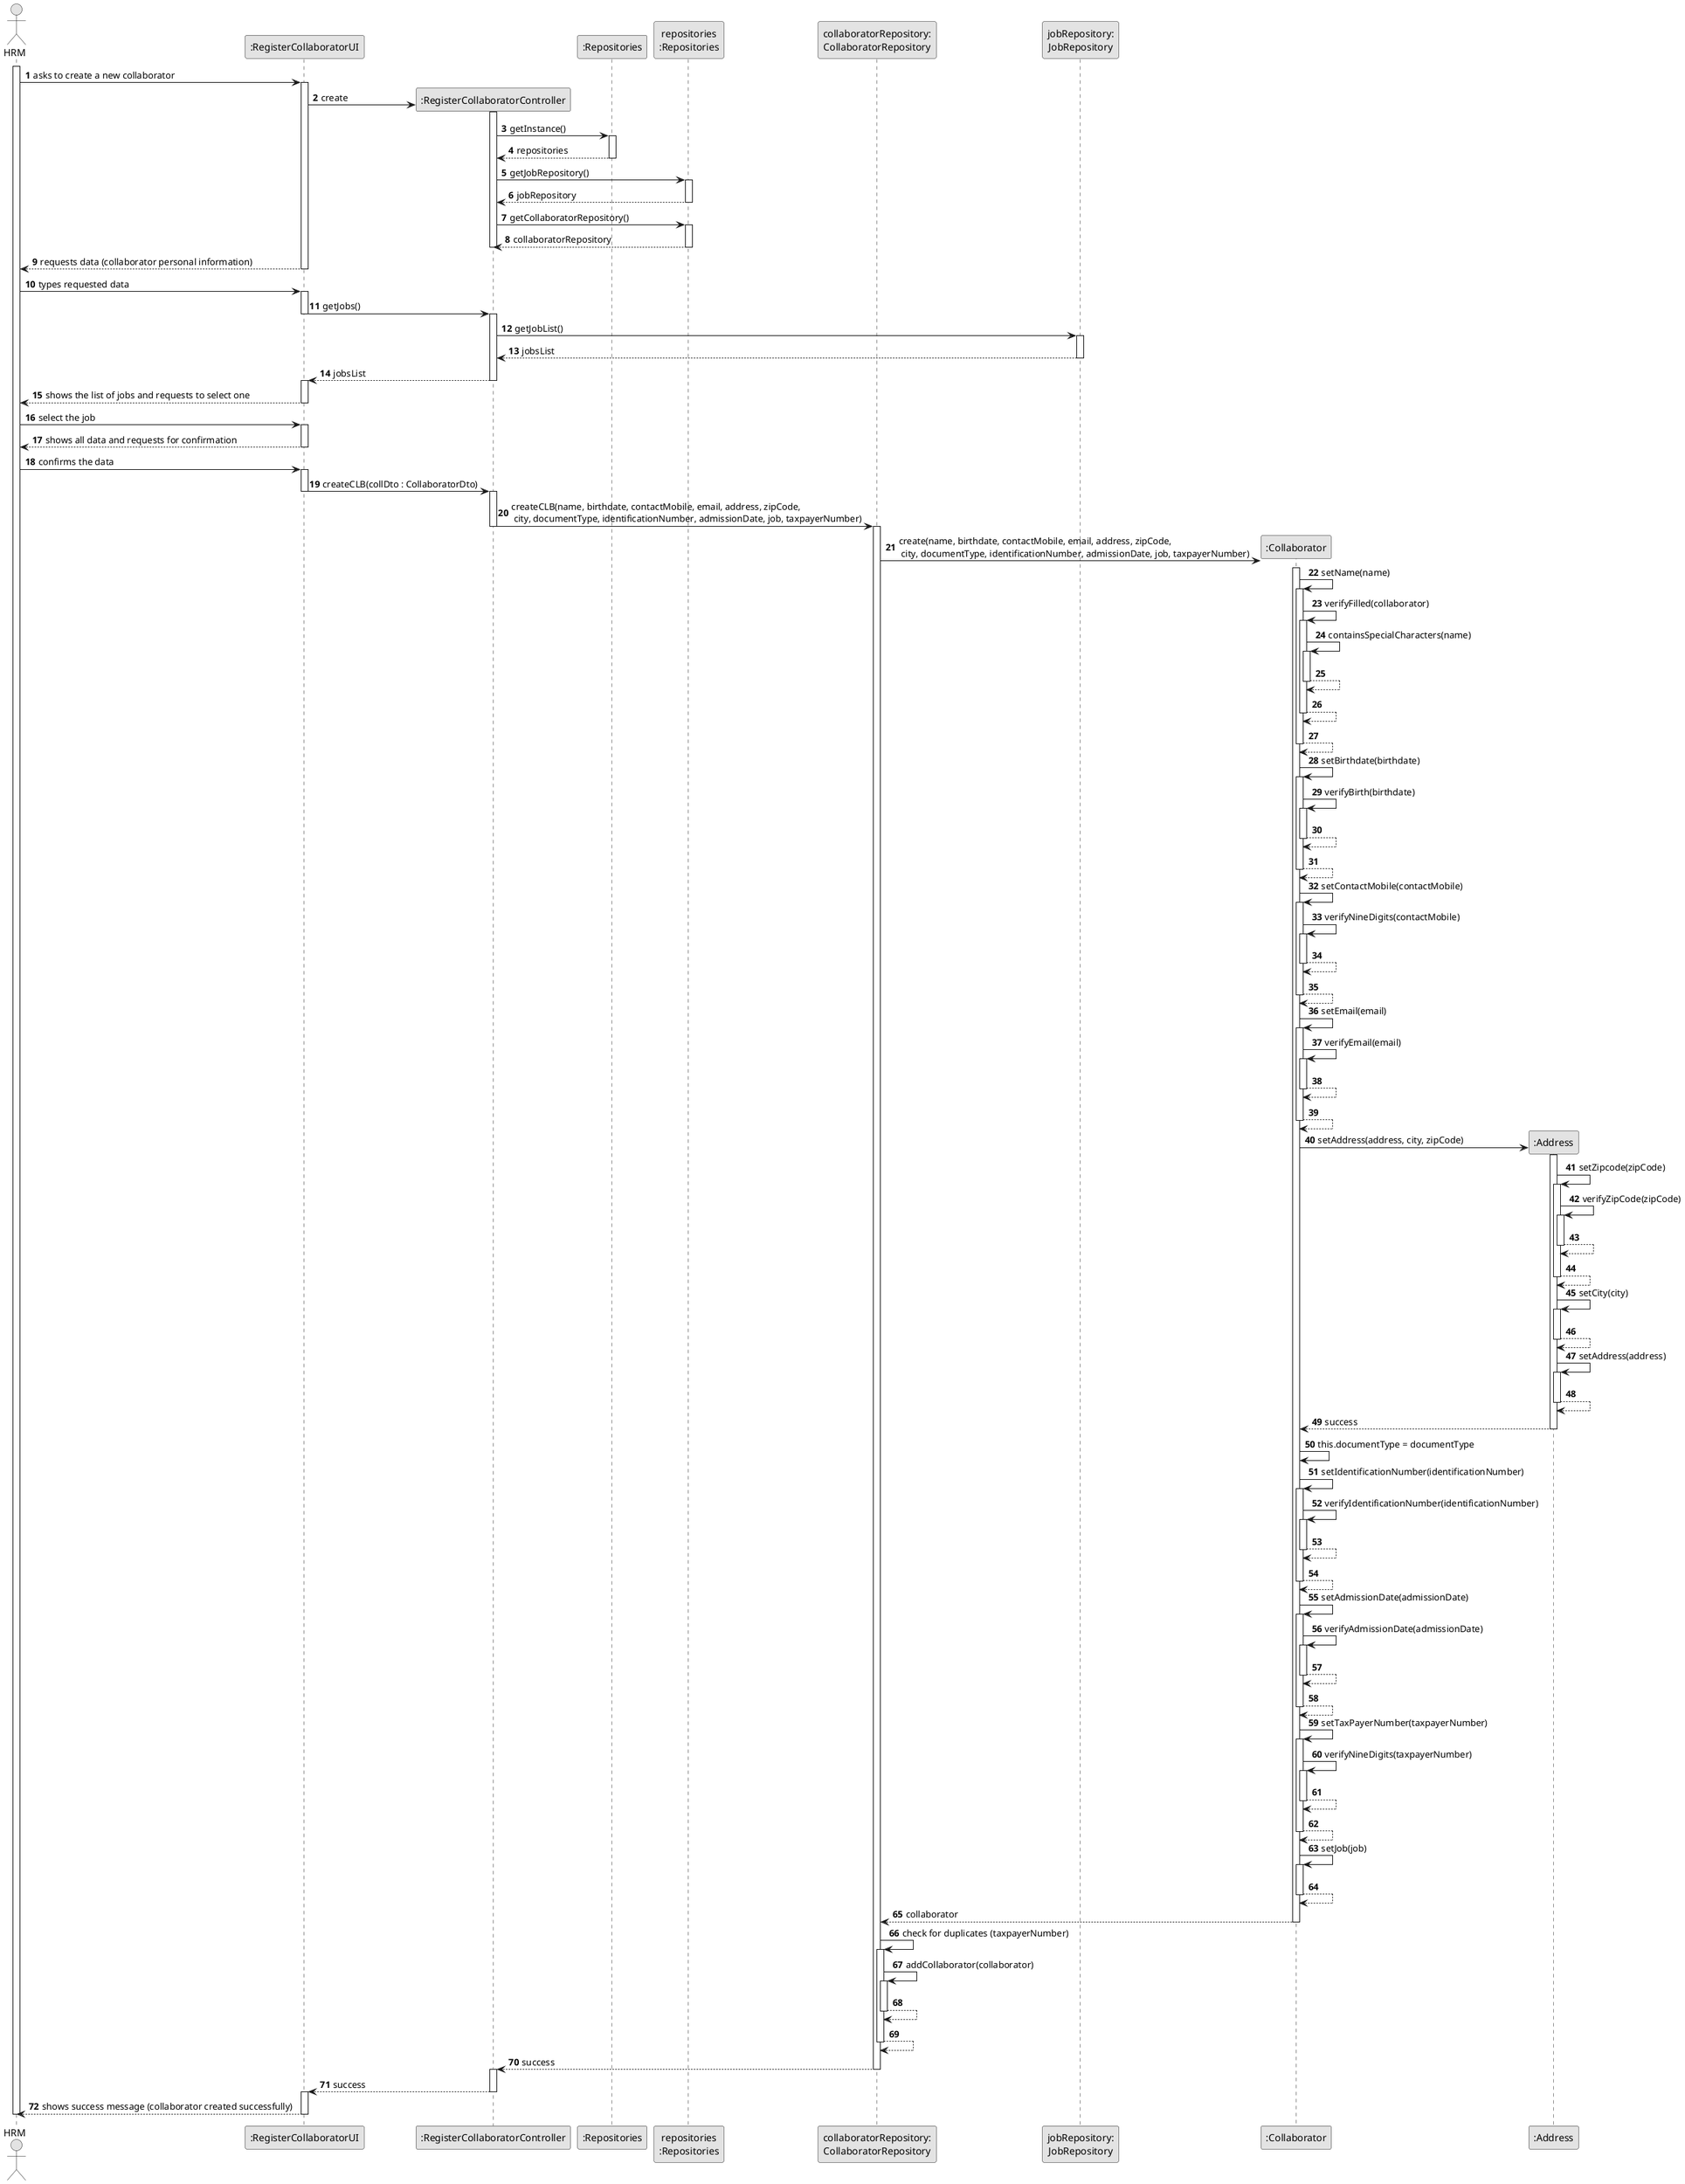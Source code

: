 @startuml
skinparam monochrome true
skinparam packageStyle rectangle
skinparam shadowing false

autonumber

actor "HRM" as HRM
participant ":RegisterCollaboratorUI" as UI
participant ":RegisterCollaboratorController" as CTRL
participant ":Repositories" as GlobRepo
participant "repositories\n:Repositories" as PLAT
participant "collaboratorRepository:\nCollaboratorRepository" as CLBREP
participant "jobRepository:\nJobRepository" as jobRepository
participant ":Collaborator" as CLB
participant ":Address" as Address



activate HRM

HRM -> UI : asks to create a new collaborator
activate UI

UI -> CTRL** : create
activate CTRL
CTRL -> GlobRepo : getInstance()
activate GlobRepo
GlobRepo --> CTRL : repositories
deactivate GlobRepo
CTRL -> PLAT : getJobRepository()
activate PLAT
PLAT -->  CTRL: jobRepository
deactivate PLAT
CTRL -> PLAT : getCollaboratorRepository()
activate PLAT
PLAT -->  CTRL: collaboratorRepository
deactivate PLAT
deactivate CTRL

UI --> HRM : requests data (collaborator personal information)
deactivate UI

HRM -> UI : types requested data
activate UI

UI -> CTRL: getJobs()
deactivate UI

activate CTRL
CTRL -> jobRepository : getJobList()
activate jobRepository
jobRepository --> CTRL : jobsList
deactivate jobRepository
CTRL -->UI : jobsList
deactivate CTRL
activate UI

UI --> HRM : shows the list of jobs and requests to select one
deactivate UI


HRM -> UI : select the job
activate UI

UI --> HRM: shows all data and requests for confirmation
deactivate UI

HRM -> UI: confirms the data
activate UI

UI -> CTRL : createCLB(collDto : CollaboratorDto)

deactivate UI
activate CTRL



CTRL -> CLBREP : createCLB(name, birthdate, contactMobile, email, address, zipCode,\n city, documentType, identificationNumber, admissionDate, job, taxpayerNumber)
deactivate CTRL

activate CLBREP
CLBREP->CLB** : create(name, birthdate, contactMobile, email, address, zipCode,\n city, documentType, identificationNumber, admissionDate, job, taxpayerNumber)
activate CLB
CLB -> CLB : setName(name)
activate CLB
CLB -> CLB : verifyFilled(collaborator)
activate CLB
CLB -> CLB : containsSpecialCharacters(name)
activate CLB
CLB --> CLB
deactivate CLB
CLB --> CLB
deactivate CLB
CLB --> CLB
deactivate CLB


CLB -> CLB : setBirthdate(birthdate)
activate CLB
CLB -> CLB : verifyBirth(birthdate)
activate CLB
CLB --> CLB
deactivate CLB
CLB --> CLB
deactivate CLB


CLB -> CLB : setContactMobile(contactMobile)
activate CLB
CLB -> CLB : verifyNineDigits(contactMobile)
activate CLB
CLB --> CLB
deactivate CLB
CLB --> CLB
deactivate CLB


CLB -> CLB : setEmail(email)
activate CLB
CLB -> CLB : verifyEmail(email)
activate CLB
CLB --> CLB
deactivate CLB
CLB --> CLB
deactivate CLB

CLB -> Address** : setAddress(address, city, zipCode)
activate Address
Address -> Address : setZipcode(zipCode)
activate Address
Address -> Address : verifyZipCode(zipCode)
activate Address
Address --> Address
deactivate Address
Address --> Address
deactivate Address

Address -> Address : setCity(city)
activate Address
Address --> Address
deactivate Address

Address -> Address : setAddress(address)
activate Address
Address --> Address
deactivate Address

Address --> CLB : success

deactivate Address

CLB -> CLB : this.documentType = documentType

CLB -> CLB : setIdentificationNumber(identificationNumber)
activate CLB
CLB -> CLB : verifyIdentificationNumber(identificationNumber)
activate CLB
CLB --> CLB
deactivate CLB
CLB-->CLB
deactivate CLB


CLB -> CLB : setAdmissionDate(admissionDate)
activate CLB
CLB -> CLB : verifyAdmissionDate(admissionDate)
activate CLB
CLB --> CLB
deactivate CLB
CLB-->CLB
deactivate CLB


CLB -> CLB : setTaxPayerNumber(taxpayerNumber)
activate CLB
CLB -> CLB : verifyNineDigits(taxpayerNumber)
activate CLB
CLB --> CLB
deactivate CLB
CLB-->CLB
deactivate CLB

CLB -> CLB : setJob(job)
activate CLB
CLB --> CLB
deactivate CLB


CLB -->CLBREP : collaborator
deactivate CLB

CLBREP -> CLBREP : check for duplicates (taxpayerNumber)
activate CLBREP
CLBREP -> CLBREP: addCollaborator(collaborator)
activate CLBREP
CLBREP --> CLBREP
deactivate CLBREP
CLBREP --> CLBREP
deactivate CLBREP


CLBREP --> CTRL : success
deactivate CLBREP
activate CTRL



CTRL --> UI : success
deactivate CTRL
activate UI
UI --> HRM : shows success message (collaborator created successfully)
deactivate UI
deactivate HRM
@enduml
